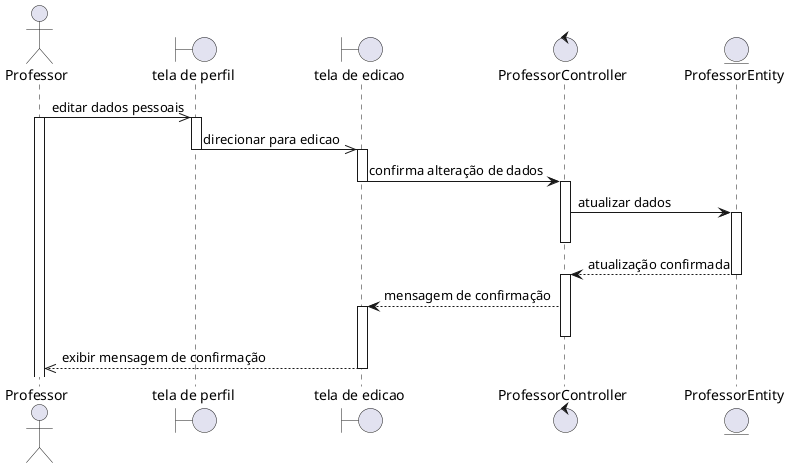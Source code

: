 @startuml
actor Professor
'boundary "tela de login" as login
boundary "tela de perfil" as perfil
boundary "tela de edicao" as edite
control ProfessorController
entity ProfessorEntity

Professor ->> perfil: editar dados pessoais
activate Professor
activate perfil
perfil ->> edite: direcionar para edicao
deactivate perfil
activate edite
edite -> ProfessorController: confirma alteração de dados
deactivate edite
activate ProfessorController
ProfessorController -> ProfessorEntity: atualizar dados
activate ProfessorEntity
deactivate ProfessorController
ProfessorEntity --> ProfessorController: atualização confirmada
deactivate ProfessorEntity
activate ProfessorController
ProfessorController --> edite: mensagem de confirmação
activate edite
deactivate ProfessorController
edite -->> Professor: exibir mensagem de confirmação
deactivate edite
@enduml